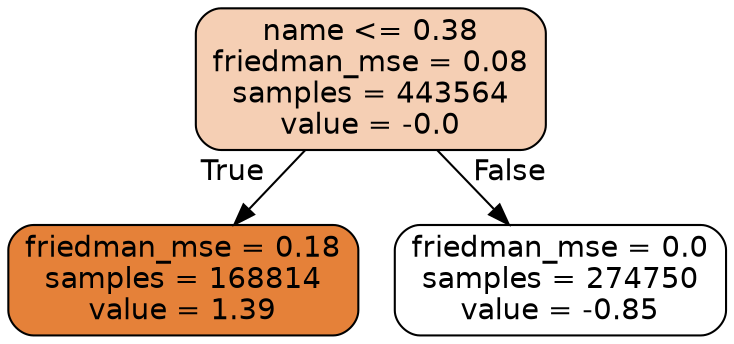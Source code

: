 digraph Tree {
node [shape=box, style="filled, rounded", color="black", fontname="helvetica"] ;
edge [fontname="helvetica"] ;
0 [label="name <= 0.38\nfriedman_mse = 0.08\nsamples = 443564\nvalue = -0.0", fillcolor="#f5cfb4"] ;
1 [label="friedman_mse = 0.18\nsamples = 168814\nvalue = 1.39", fillcolor="#e58139"] ;
0 -> 1 [labeldistance=2.5, labelangle=45, headlabel="True"] ;
2 [label="friedman_mse = 0.0\nsamples = 274750\nvalue = -0.85", fillcolor="#ffffff"] ;
0 -> 2 [labeldistance=2.5, labelangle=-45, headlabel="False"] ;
}